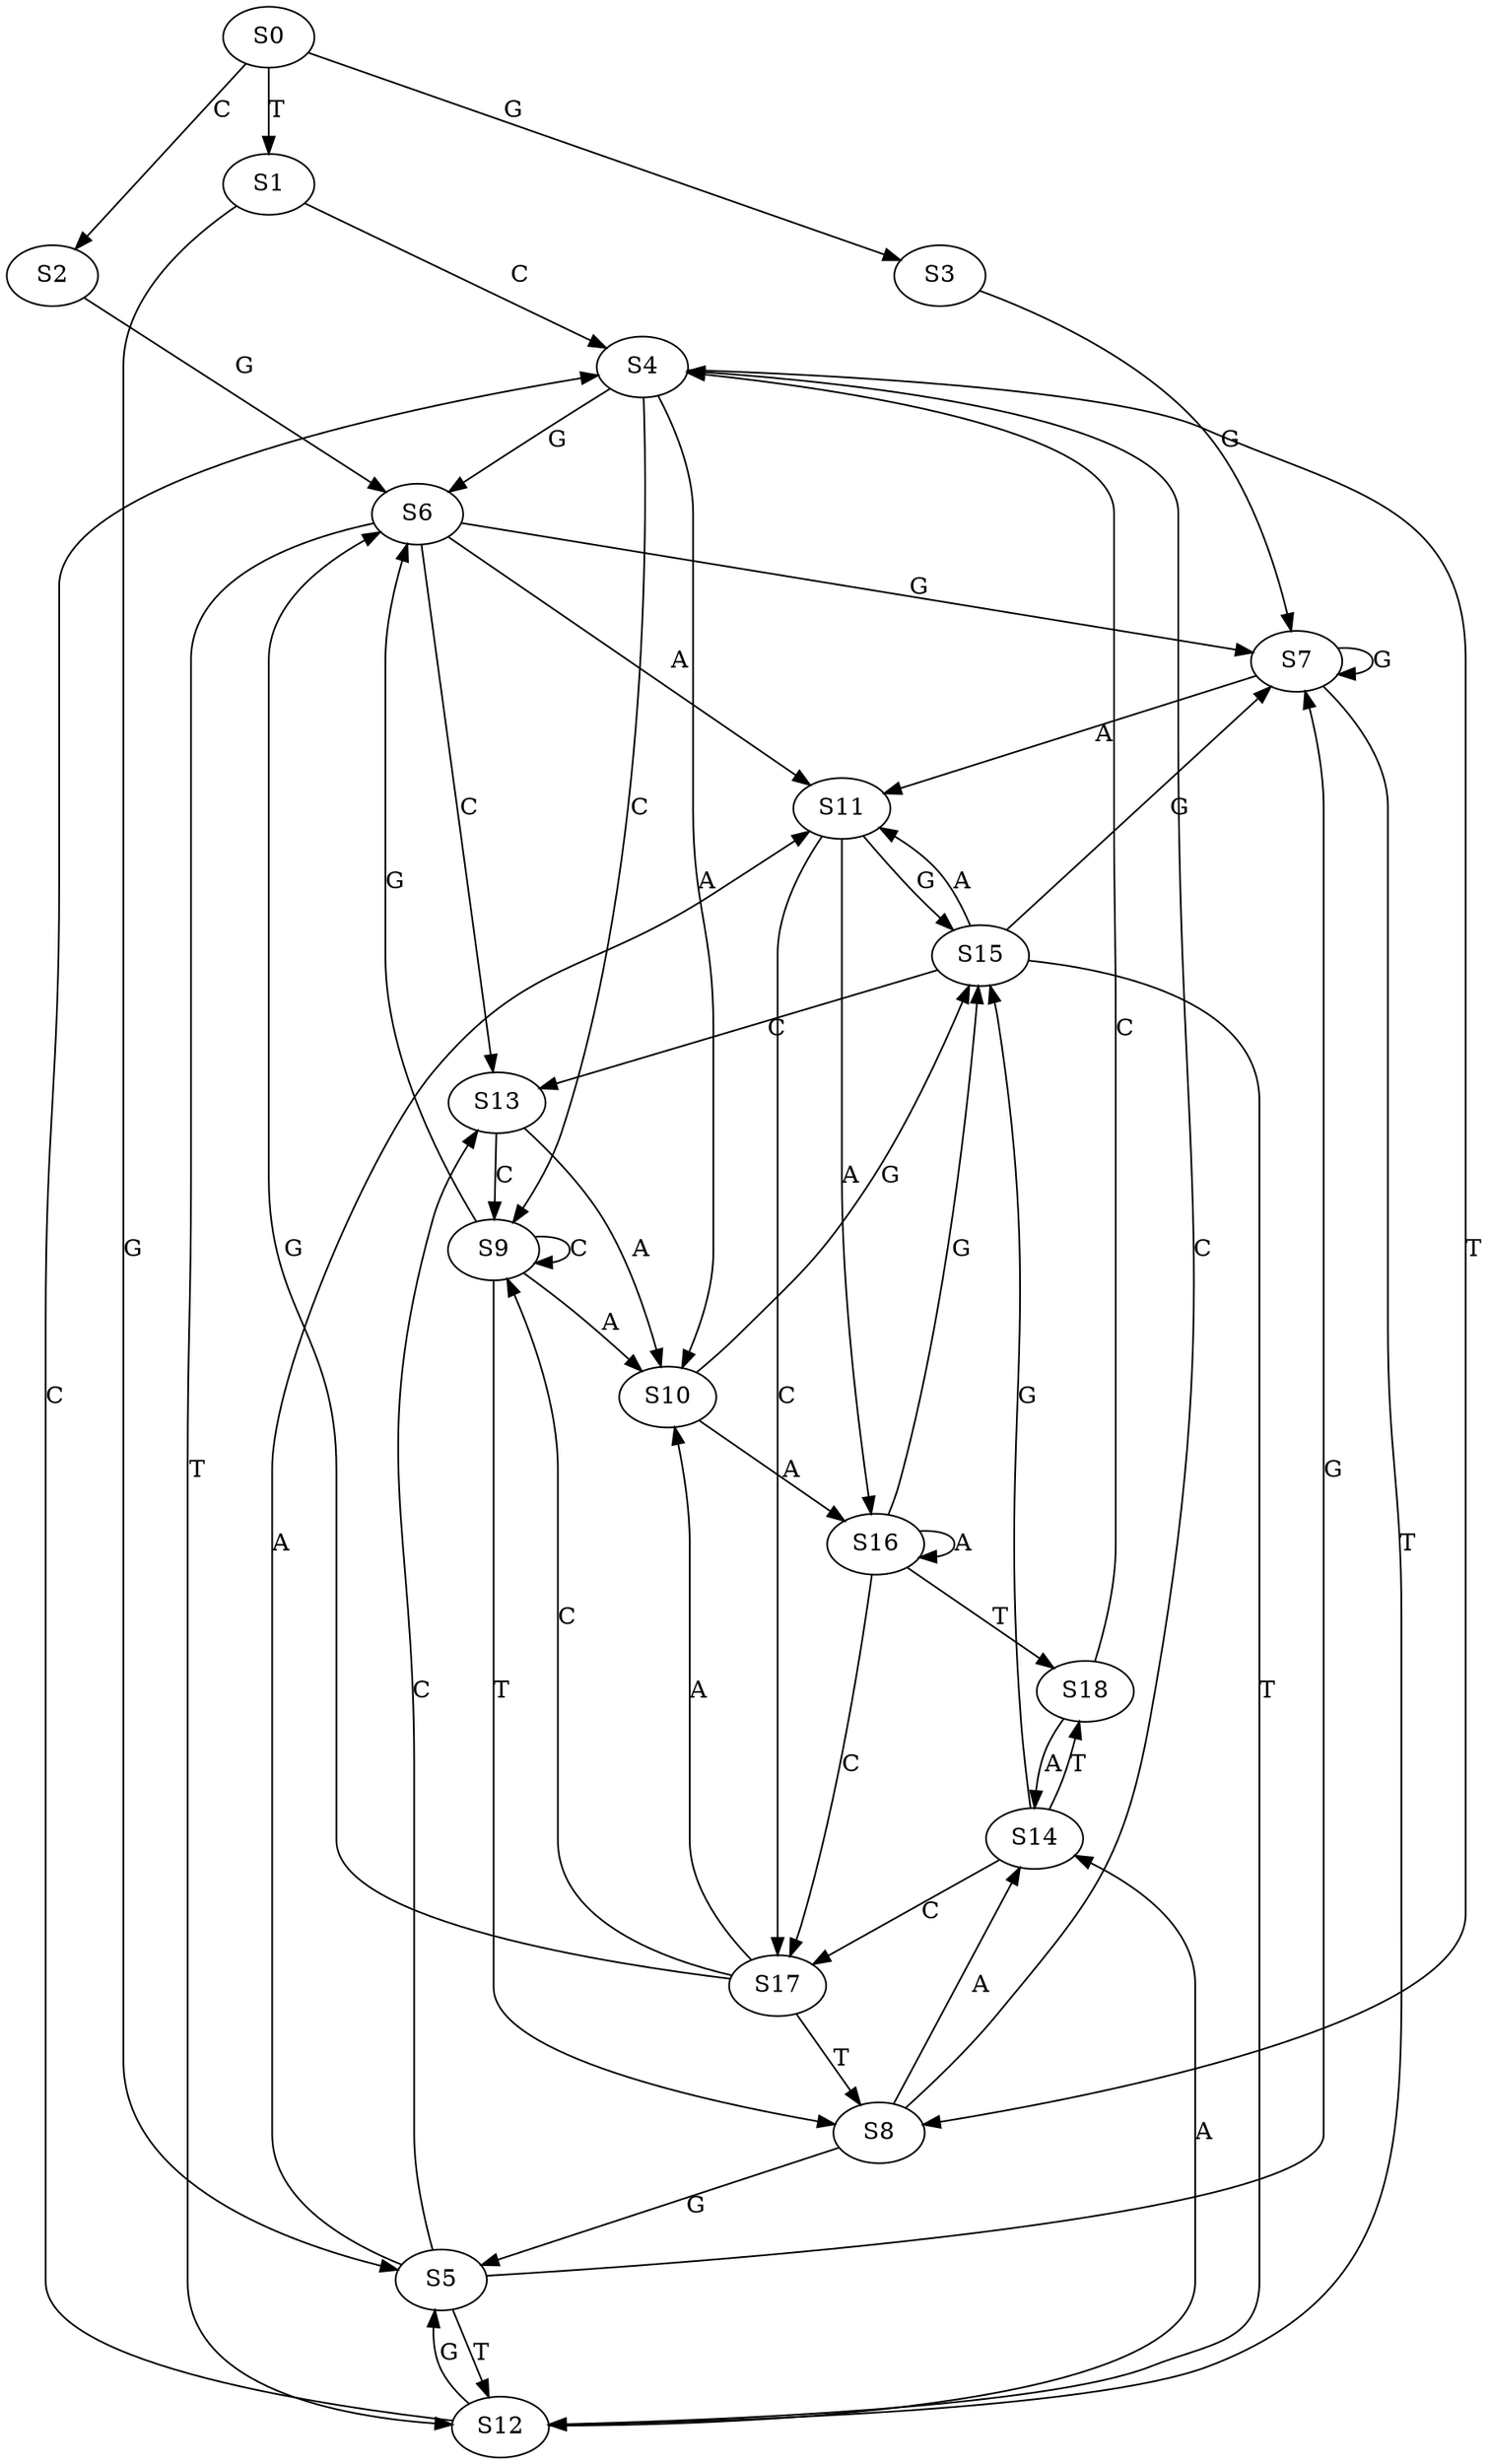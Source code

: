 strict digraph  {
	S0 -> S1 [ label = T ];
	S0 -> S2 [ label = C ];
	S0 -> S3 [ label = G ];
	S1 -> S4 [ label = C ];
	S1 -> S5 [ label = G ];
	S2 -> S6 [ label = G ];
	S3 -> S7 [ label = G ];
	S4 -> S8 [ label = T ];
	S4 -> S6 [ label = G ];
	S4 -> S9 [ label = C ];
	S4 -> S10 [ label = A ];
	S5 -> S11 [ label = A ];
	S5 -> S12 [ label = T ];
	S5 -> S7 [ label = G ];
	S5 -> S13 [ label = C ];
	S6 -> S7 [ label = G ];
	S6 -> S12 [ label = T ];
	S6 -> S11 [ label = A ];
	S6 -> S13 [ label = C ];
	S7 -> S11 [ label = A ];
	S7 -> S12 [ label = T ];
	S7 -> S7 [ label = G ];
	S8 -> S5 [ label = G ];
	S8 -> S4 [ label = C ];
	S8 -> S14 [ label = A ];
	S9 -> S6 [ label = G ];
	S9 -> S9 [ label = C ];
	S9 -> S10 [ label = A ];
	S9 -> S8 [ label = T ];
	S10 -> S15 [ label = G ];
	S10 -> S16 [ label = A ];
	S11 -> S15 [ label = G ];
	S11 -> S16 [ label = A ];
	S11 -> S17 [ label = C ];
	S12 -> S14 [ label = A ];
	S12 -> S4 [ label = C ];
	S12 -> S5 [ label = G ];
	S13 -> S9 [ label = C ];
	S13 -> S10 [ label = A ];
	S14 -> S15 [ label = G ];
	S14 -> S18 [ label = T ];
	S14 -> S17 [ label = C ];
	S15 -> S12 [ label = T ];
	S15 -> S7 [ label = G ];
	S15 -> S11 [ label = A ];
	S15 -> S13 [ label = C ];
	S16 -> S18 [ label = T ];
	S16 -> S17 [ label = C ];
	S16 -> S15 [ label = G ];
	S16 -> S16 [ label = A ];
	S17 -> S10 [ label = A ];
	S17 -> S9 [ label = C ];
	S17 -> S8 [ label = T ];
	S17 -> S6 [ label = G ];
	S18 -> S14 [ label = A ];
	S18 -> S4 [ label = C ];
}
